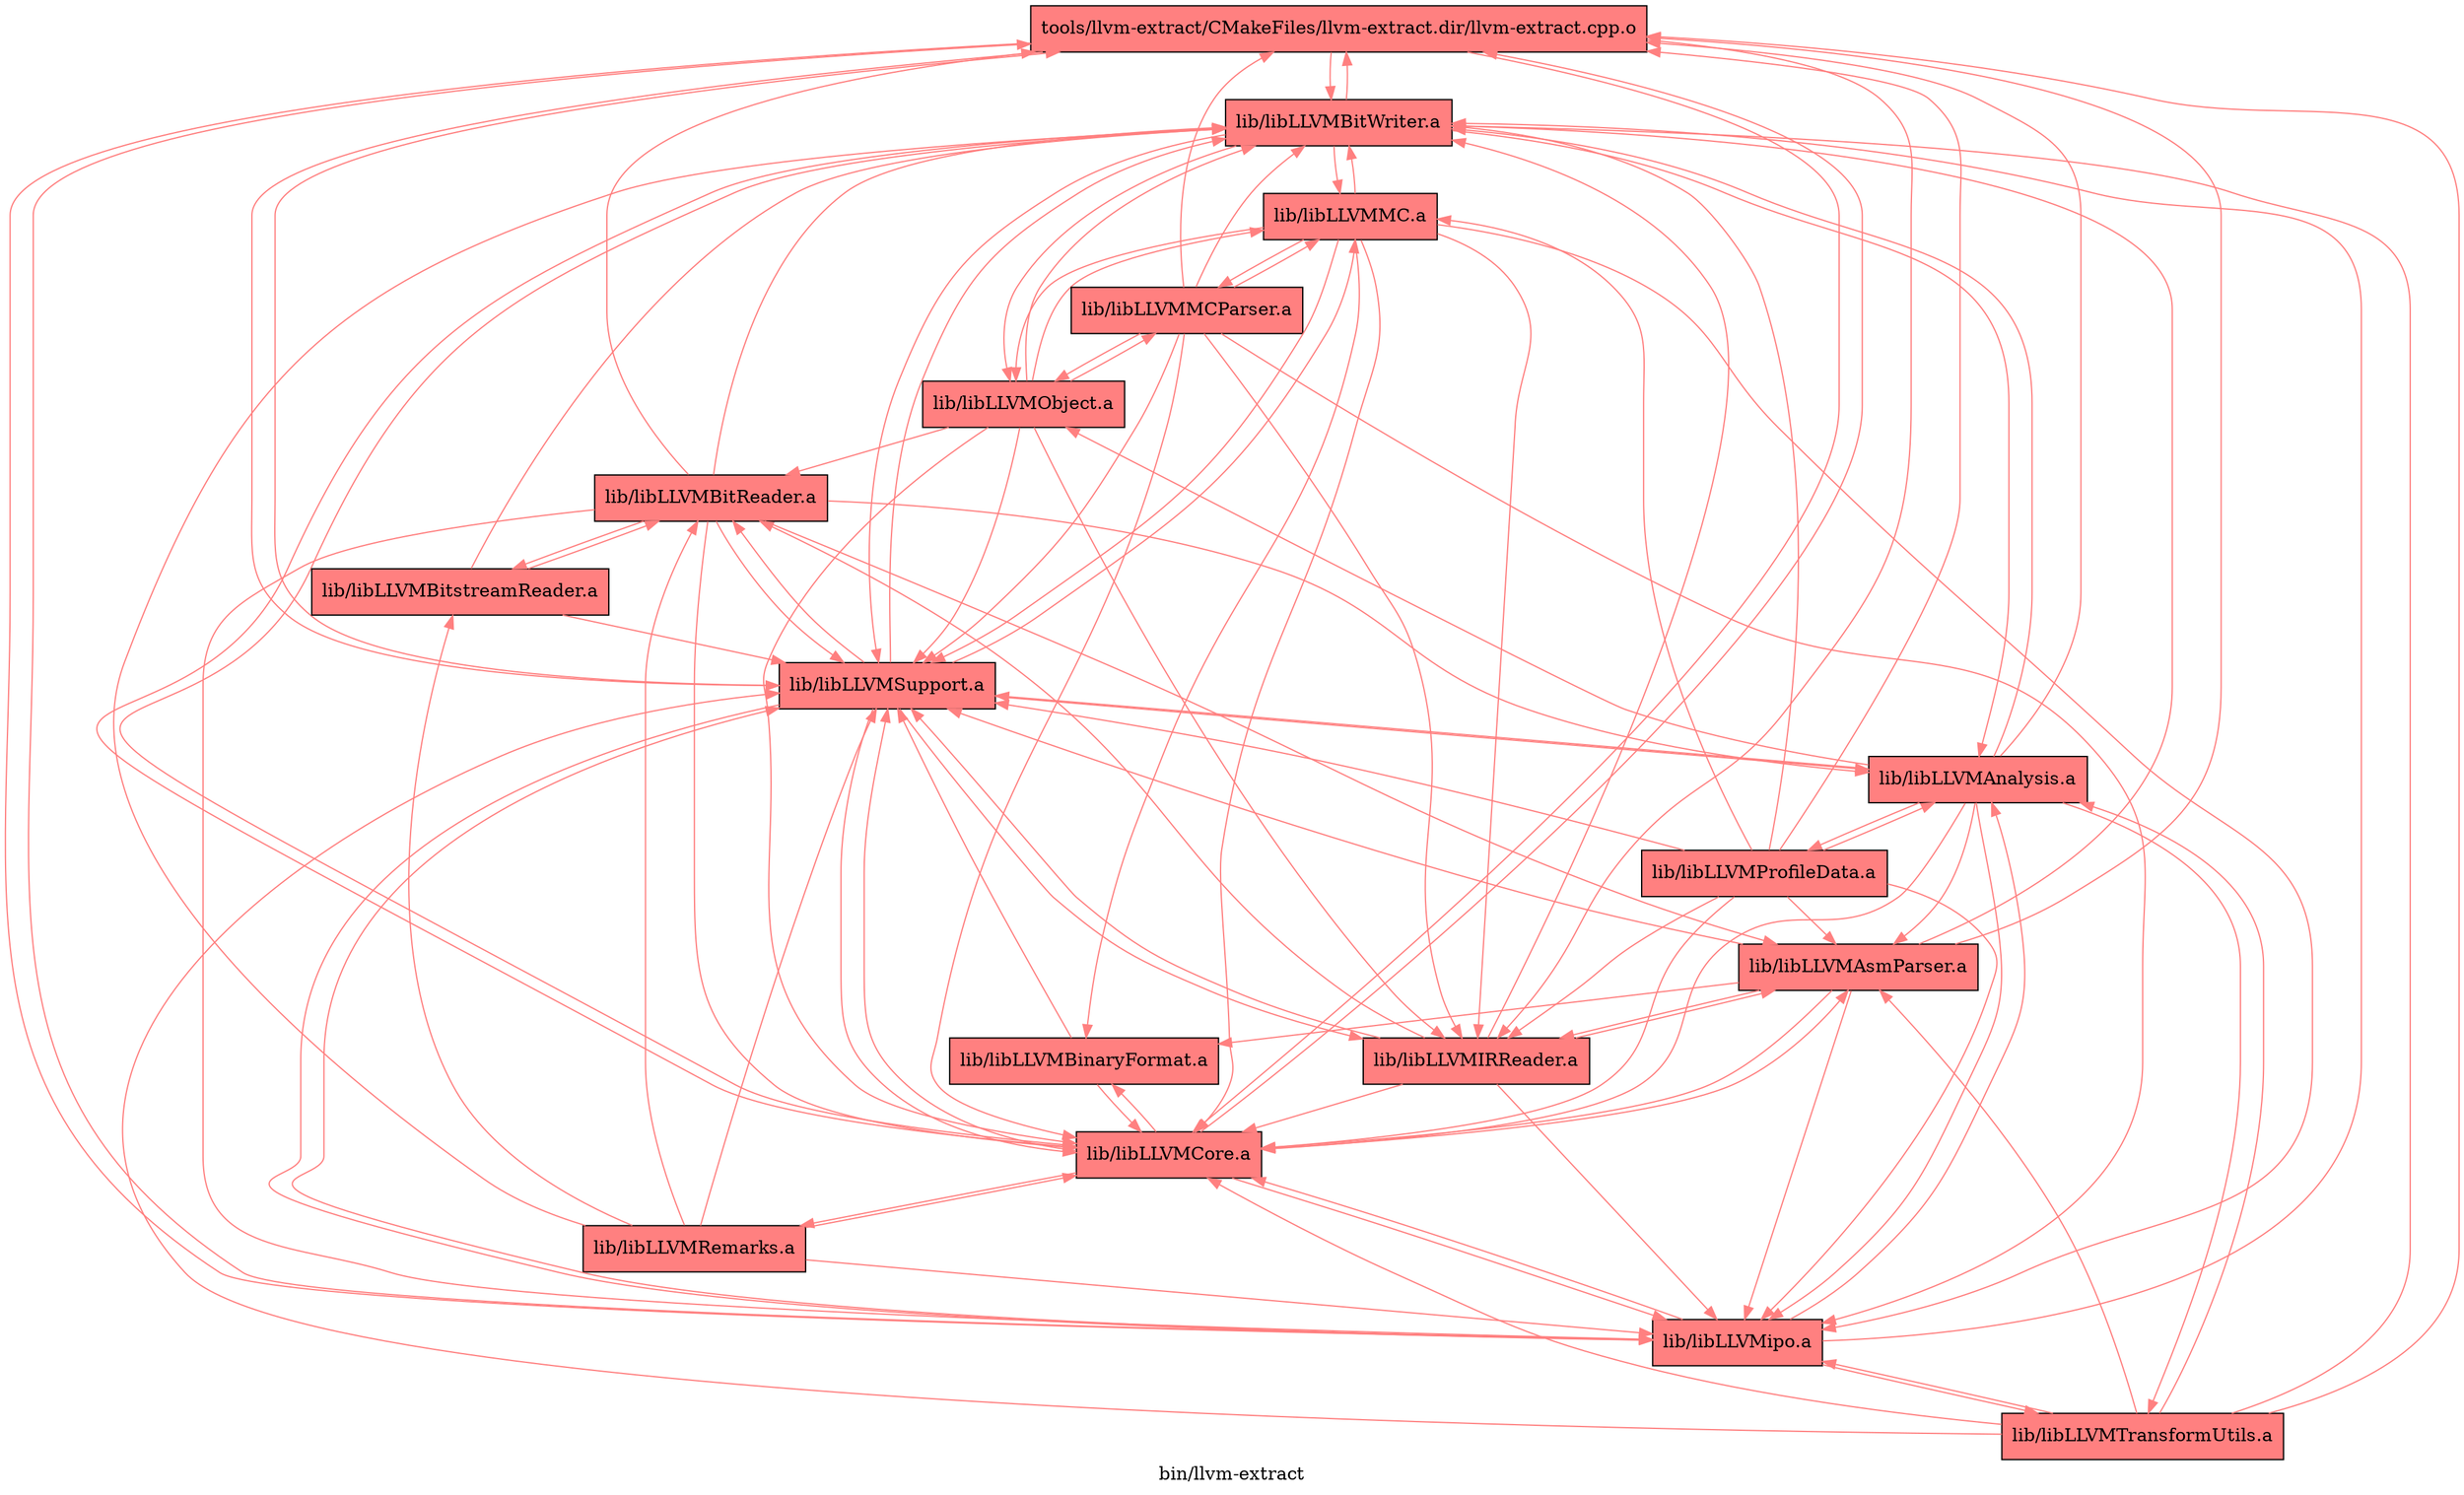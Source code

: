 digraph "bin/llvm-extract" {
	label="bin/llvm-extract";

	Node0x55c06c092e18 [shape=record,shape=record,style=filled,fillcolor="1.000000 0.5 1",label="{tools/llvm-extract/CMakeFiles/llvm-extract.dir/llvm-extract.cpp.o}"];
	Node0x55c06c092e18 -> Node0x55c06c0926e8[color="1.000000 0.5 1"];
	Node0x55c06c092e18 -> Node0x55c06c093638[color="1.000000 0.5 1"];
	Node0x55c06c092e18 -> Node0x55c06c0930e8[color="1.000000 0.5 1"];
	Node0x55c06c092e18 -> Node0x55c06c091658[color="1.000000 0.5 1"];
	Node0x55c06c092e18 -> Node0x55c06c0911a8[color="1.000000 0.5 1"];
	Node0x55c06c0926e8 [shape=record,shape=record,style=filled,fillcolor="1.000000 0.5 1",label="{lib/libLLVMBitWriter.a}"];
	Node0x55c06c0926e8 -> Node0x55c06c093638[color="1.000000 0.5 1"];
	Node0x55c06c0926e8 -> Node0x55c06c0911a8[color="1.000000 0.5 1"];
	Node0x55c06c0926e8 -> Node0x55c06c08d5f8[color="1.000000 0.5 1"];
	Node0x55c06c0926e8 -> Node0x55c06c092e18[color="1.000000 0.5 1"];
	Node0x55c06c0926e8 -> Node0x55c06c08daf8[color="1.000000 0.5 1"];
	Node0x55c06c0926e8 -> Node0x55c06c08c338[color="1.000000 0.5 1"];
	Node0x55c06c093638 [shape=record,shape=record,style=filled,fillcolor="1.000000 0.5 1",label="{lib/libLLVMCore.a}"];
	Node0x55c06c093638 -> Node0x55c06c092e18[color="1.000000 0.5 1"];
	Node0x55c06c093638 -> Node0x55c06c0926e8[color="1.000000 0.5 1"];
	Node0x55c06c093638 -> Node0x55c06c0911a8[color="1.000000 0.5 1"];
	Node0x55c06c093638 -> Node0x55c06c08b2f8[color="1.000000 0.5 1"];
	Node0x55c06c093638 -> Node0x55c06c094c18[color="1.000000 0.5 1"];
	Node0x55c06c093638 -> Node0x55c06c091ba8[color="1.000000 0.5 1"];
	Node0x55c06c093638 -> Node0x55c06c0930e8[color="1.000000 0.5 1"];
	Node0x55c06c0930e8 [shape=record,shape=record,style=filled,fillcolor="1.000000 0.5 1",label="{lib/libLLVMipo.a}"];
	Node0x55c06c0930e8 -> Node0x55c06c092e18[color="1.000000 0.5 1"];
	Node0x55c06c0930e8 -> Node0x55c06c0926e8[color="1.000000 0.5 1"];
	Node0x55c06c0930e8 -> Node0x55c06c093638[color="1.000000 0.5 1"];
	Node0x55c06c0930e8 -> Node0x55c06c0911a8[color="1.000000 0.5 1"];
	Node0x55c06c0930e8 -> Node0x55c06c08f3a8[color="1.000000 0.5 1"];
	Node0x55c06c0930e8 -> Node0x55c06c08d5f8[color="1.000000 0.5 1"];
	Node0x55c06c091658 [shape=record,shape=record,style=filled,fillcolor="1.000000 0.5 1",label="{lib/libLLVMIRReader.a}"];
	Node0x55c06c091658 -> Node0x55c06c0926e8[color="1.000000 0.5 1"];
	Node0x55c06c091658 -> Node0x55c06c093638[color="1.000000 0.5 1"];
	Node0x55c06c091658 -> Node0x55c06c0930e8[color="1.000000 0.5 1"];
	Node0x55c06c091658 -> Node0x55c06c0911a8[color="1.000000 0.5 1"];
	Node0x55c06c091658 -> Node0x55c06c091ba8[color="1.000000 0.5 1"];
	Node0x55c06c091658 -> Node0x55c06c08cc98[color="1.000000 0.5 1"];
	Node0x55c06c0911a8 [shape=record,shape=record,style=filled,fillcolor="1.000000 0.5 1",label="{lib/libLLVMSupport.a}"];
	Node0x55c06c0911a8 -> Node0x55c06c0926e8[color="1.000000 0.5 1"];
	Node0x55c06c0911a8 -> Node0x55c06c093638[color="1.000000 0.5 1"];
	Node0x55c06c0911a8 -> Node0x55c06c092e18[color="1.000000 0.5 1"];
	Node0x55c06c0911a8 -> Node0x55c06c0930e8[color="1.000000 0.5 1"];
	Node0x55c06c0911a8 -> Node0x55c06c091658[color="1.000000 0.5 1"];
	Node0x55c06c0911a8 -> Node0x55c06c08cc98[color="1.000000 0.5 1"];
	Node0x55c06c0911a8 -> Node0x55c06c08d5f8[color="1.000000 0.5 1"];
	Node0x55c06c0911a8 -> Node0x55c06c08c338[color="1.000000 0.5 1"];
	Node0x55c06c08d5f8 [shape=record,shape=record,style=filled,fillcolor="1.000000 0.5 1",label="{lib/libLLVMAnalysis.a}"];
	Node0x55c06c08d5f8 -> Node0x55c06c092e18[color="1.000000 0.5 1"];
	Node0x55c06c08d5f8 -> Node0x55c06c0926e8[color="1.000000 0.5 1"];
	Node0x55c06c08d5f8 -> Node0x55c06c093638[color="1.000000 0.5 1"];
	Node0x55c06c08d5f8 -> Node0x55c06c0911a8[color="1.000000 0.5 1"];
	Node0x55c06c08d5f8 -> Node0x55c06c091ba8[color="1.000000 0.5 1"];
	Node0x55c06c08d5f8 -> Node0x55c06c08f3a8[color="1.000000 0.5 1"];
	Node0x55c06c08d5f8 -> Node0x55c06c08daf8[color="1.000000 0.5 1"];
	Node0x55c06c08d5f8 -> Node0x55c06c08bd98[color="1.000000 0.5 1"];
	Node0x55c06c08d5f8 -> Node0x55c06c0930e8[color="1.000000 0.5 1"];
	Node0x55c06c08daf8 [shape=record,shape=record,style=filled,fillcolor="1.000000 0.5 1",label="{lib/libLLVMObject.a}"];
	Node0x55c06c08daf8 -> Node0x55c06c0926e8[color="1.000000 0.5 1"];
	Node0x55c06c08daf8 -> Node0x55c06c093638[color="1.000000 0.5 1"];
	Node0x55c06c08daf8 -> Node0x55c06c091658[color="1.000000 0.5 1"];
	Node0x55c06c08daf8 -> Node0x55c06c0911a8[color="1.000000 0.5 1"];
	Node0x55c06c08daf8 -> Node0x55c06c08cc98[color="1.000000 0.5 1"];
	Node0x55c06c08daf8 -> Node0x55c06c08c338[color="1.000000 0.5 1"];
	Node0x55c06c08daf8 -> Node0x55c06c08d198[color="1.000000 0.5 1"];
	Node0x55c06c08c338 [shape=record,shape=record,style=filled,fillcolor="1.000000 0.5 1",label="{lib/libLLVMMC.a}"];
	Node0x55c06c08c338 -> Node0x55c06c093638[color="1.000000 0.5 1"];
	Node0x55c06c08c338 -> Node0x55c06c0911a8[color="1.000000 0.5 1"];
	Node0x55c06c08c338 -> Node0x55c06c08daf8[color="1.000000 0.5 1"];
	Node0x55c06c08c338 -> Node0x55c06c0926e8[color="1.000000 0.5 1"];
	Node0x55c06c08c338 -> Node0x55c06c091658[color="1.000000 0.5 1"];
	Node0x55c06c08c338 -> Node0x55c06c08d198[color="1.000000 0.5 1"];
	Node0x55c06c08c338 -> Node0x55c06c08b2f8[color="1.000000 0.5 1"];
	Node0x55c06c08c338 -> Node0x55c06c0930e8[color="1.000000 0.5 1"];
	Node0x55c06c08b2f8 [shape=record,shape=record,style=filled,fillcolor="1.000000 0.5 1",label="{lib/libLLVMBinaryFormat.a}"];
	Node0x55c06c08b2f8 -> Node0x55c06c093638[color="1.000000 0.5 1"];
	Node0x55c06c08b2f8 -> Node0x55c06c0911a8[color="1.000000 0.5 1"];
	Node0x55c06c094c18 [shape=record,shape=record,style=filled,fillcolor="1.000000 0.5 1",label="{lib/libLLVMRemarks.a}"];
	Node0x55c06c094c18 -> Node0x55c06c0911a8[color="1.000000 0.5 1"];
	Node0x55c06c094c18 -> Node0x55c06c0926e8[color="1.000000 0.5 1"];
	Node0x55c06c094c18 -> Node0x55c06c093638[color="1.000000 0.5 1"];
	Node0x55c06c094c18 -> Node0x55c06c08cc98[color="1.000000 0.5 1"];
	Node0x55c06c094c18 -> Node0x55c06c0930e8[color="1.000000 0.5 1"];
	Node0x55c06c094c18 -> Node0x55c06c094718[color="1.000000 0.5 1"];
	Node0x55c06c08f3a8 [shape=record,shape=record,style=filled,fillcolor="1.000000 0.5 1",label="{lib/libLLVMTransformUtils.a}"];
	Node0x55c06c08f3a8 -> Node0x55c06c093638[color="1.000000 0.5 1"];
	Node0x55c06c08f3a8 -> Node0x55c06c0911a8[color="1.000000 0.5 1"];
	Node0x55c06c08f3a8 -> Node0x55c06c08d5f8[color="1.000000 0.5 1"];
	Node0x55c06c08f3a8 -> Node0x55c06c0926e8[color="1.000000 0.5 1"];
	Node0x55c06c08f3a8 -> Node0x55c06c091ba8[color="1.000000 0.5 1"];
	Node0x55c06c08f3a8 -> Node0x55c06c092e18[color="1.000000 0.5 1"];
	Node0x55c06c08f3a8 -> Node0x55c06c0930e8[color="1.000000 0.5 1"];
	Node0x55c06c091ba8 [shape=record,shape=record,style=filled,fillcolor="1.000000 0.5 1",label="{lib/libLLVMAsmParser.a}"];
	Node0x55c06c091ba8 -> Node0x55c06c0926e8[color="1.000000 0.5 1"];
	Node0x55c06c091ba8 -> Node0x55c06c093638[color="1.000000 0.5 1"];
	Node0x55c06c091ba8 -> Node0x55c06c0930e8[color="1.000000 0.5 1"];
	Node0x55c06c091ba8 -> Node0x55c06c091658[color="1.000000 0.5 1"];
	Node0x55c06c091ba8 -> Node0x55c06c0911a8[color="1.000000 0.5 1"];
	Node0x55c06c091ba8 -> Node0x55c06c092e18[color="1.000000 0.5 1"];
	Node0x55c06c091ba8 -> Node0x55c06c08b2f8[color="1.000000 0.5 1"];
	Node0x55c06c08cc98 [shape=record,shape=record,style=filled,fillcolor="1.000000 0.5 1",label="{lib/libLLVMBitReader.a}"];
	Node0x55c06c08cc98 -> Node0x55c06c092e18[color="1.000000 0.5 1"];
	Node0x55c06c08cc98 -> Node0x55c06c0926e8[color="1.000000 0.5 1"];
	Node0x55c06c08cc98 -> Node0x55c06c093638[color="1.000000 0.5 1"];
	Node0x55c06c08cc98 -> Node0x55c06c0930e8[color="1.000000 0.5 1"];
	Node0x55c06c08cc98 -> Node0x55c06c0911a8[color="1.000000 0.5 1"];
	Node0x55c06c08cc98 -> Node0x55c06c091ba8[color="1.000000 0.5 1"];
	Node0x55c06c08cc98 -> Node0x55c06c08d5f8[color="1.000000 0.5 1"];
	Node0x55c06c08cc98 -> Node0x55c06c094718[color="1.000000 0.5 1"];
	Node0x55c06c08bd98 [shape=record,shape=record,style=filled,fillcolor="1.000000 0.5 1",label="{lib/libLLVMProfileData.a}"];
	Node0x55c06c08bd98 -> Node0x55c06c092e18[color="1.000000 0.5 1"];
	Node0x55c06c08bd98 -> Node0x55c06c0926e8[color="1.000000 0.5 1"];
	Node0x55c06c08bd98 -> Node0x55c06c093638[color="1.000000 0.5 1"];
	Node0x55c06c08bd98 -> Node0x55c06c0911a8[color="1.000000 0.5 1"];
	Node0x55c06c08bd98 -> Node0x55c06c08d5f8[color="1.000000 0.5 1"];
	Node0x55c06c08bd98 -> Node0x55c06c0930e8[color="1.000000 0.5 1"];
	Node0x55c06c08bd98 -> Node0x55c06c091ba8[color="1.000000 0.5 1"];
	Node0x55c06c08bd98 -> Node0x55c06c091658[color="1.000000 0.5 1"];
	Node0x55c06c08bd98 -> Node0x55c06c08c338[color="1.000000 0.5 1"];
	Node0x55c06c08d198 [shape=record,shape=record,style=filled,fillcolor="1.000000 0.5 1",label="{lib/libLLVMMCParser.a}"];
	Node0x55c06c08d198 -> Node0x55c06c092e18[color="1.000000 0.5 1"];
	Node0x55c06c08d198 -> Node0x55c06c0926e8[color="1.000000 0.5 1"];
	Node0x55c06c08d198 -> Node0x55c06c093638[color="1.000000 0.5 1"];
	Node0x55c06c08d198 -> Node0x55c06c0930e8[color="1.000000 0.5 1"];
	Node0x55c06c08d198 -> Node0x55c06c0911a8[color="1.000000 0.5 1"];
	Node0x55c06c08d198 -> Node0x55c06c08daf8[color="1.000000 0.5 1"];
	Node0x55c06c08d198 -> Node0x55c06c08c338[color="1.000000 0.5 1"];
	Node0x55c06c08d198 -> Node0x55c06c091658[color="1.000000 0.5 1"];
	Node0x55c06c094718 [shape=record,shape=record,style=filled,fillcolor="1.000000 0.5 1",label="{lib/libLLVMBitstreamReader.a}"];
	Node0x55c06c094718 -> Node0x55c06c0926e8[color="1.000000 0.5 1"];
	Node0x55c06c094718 -> Node0x55c06c0911a8[color="1.000000 0.5 1"];
	Node0x55c06c094718 -> Node0x55c06c08cc98[color="1.000000 0.5 1"];
}
